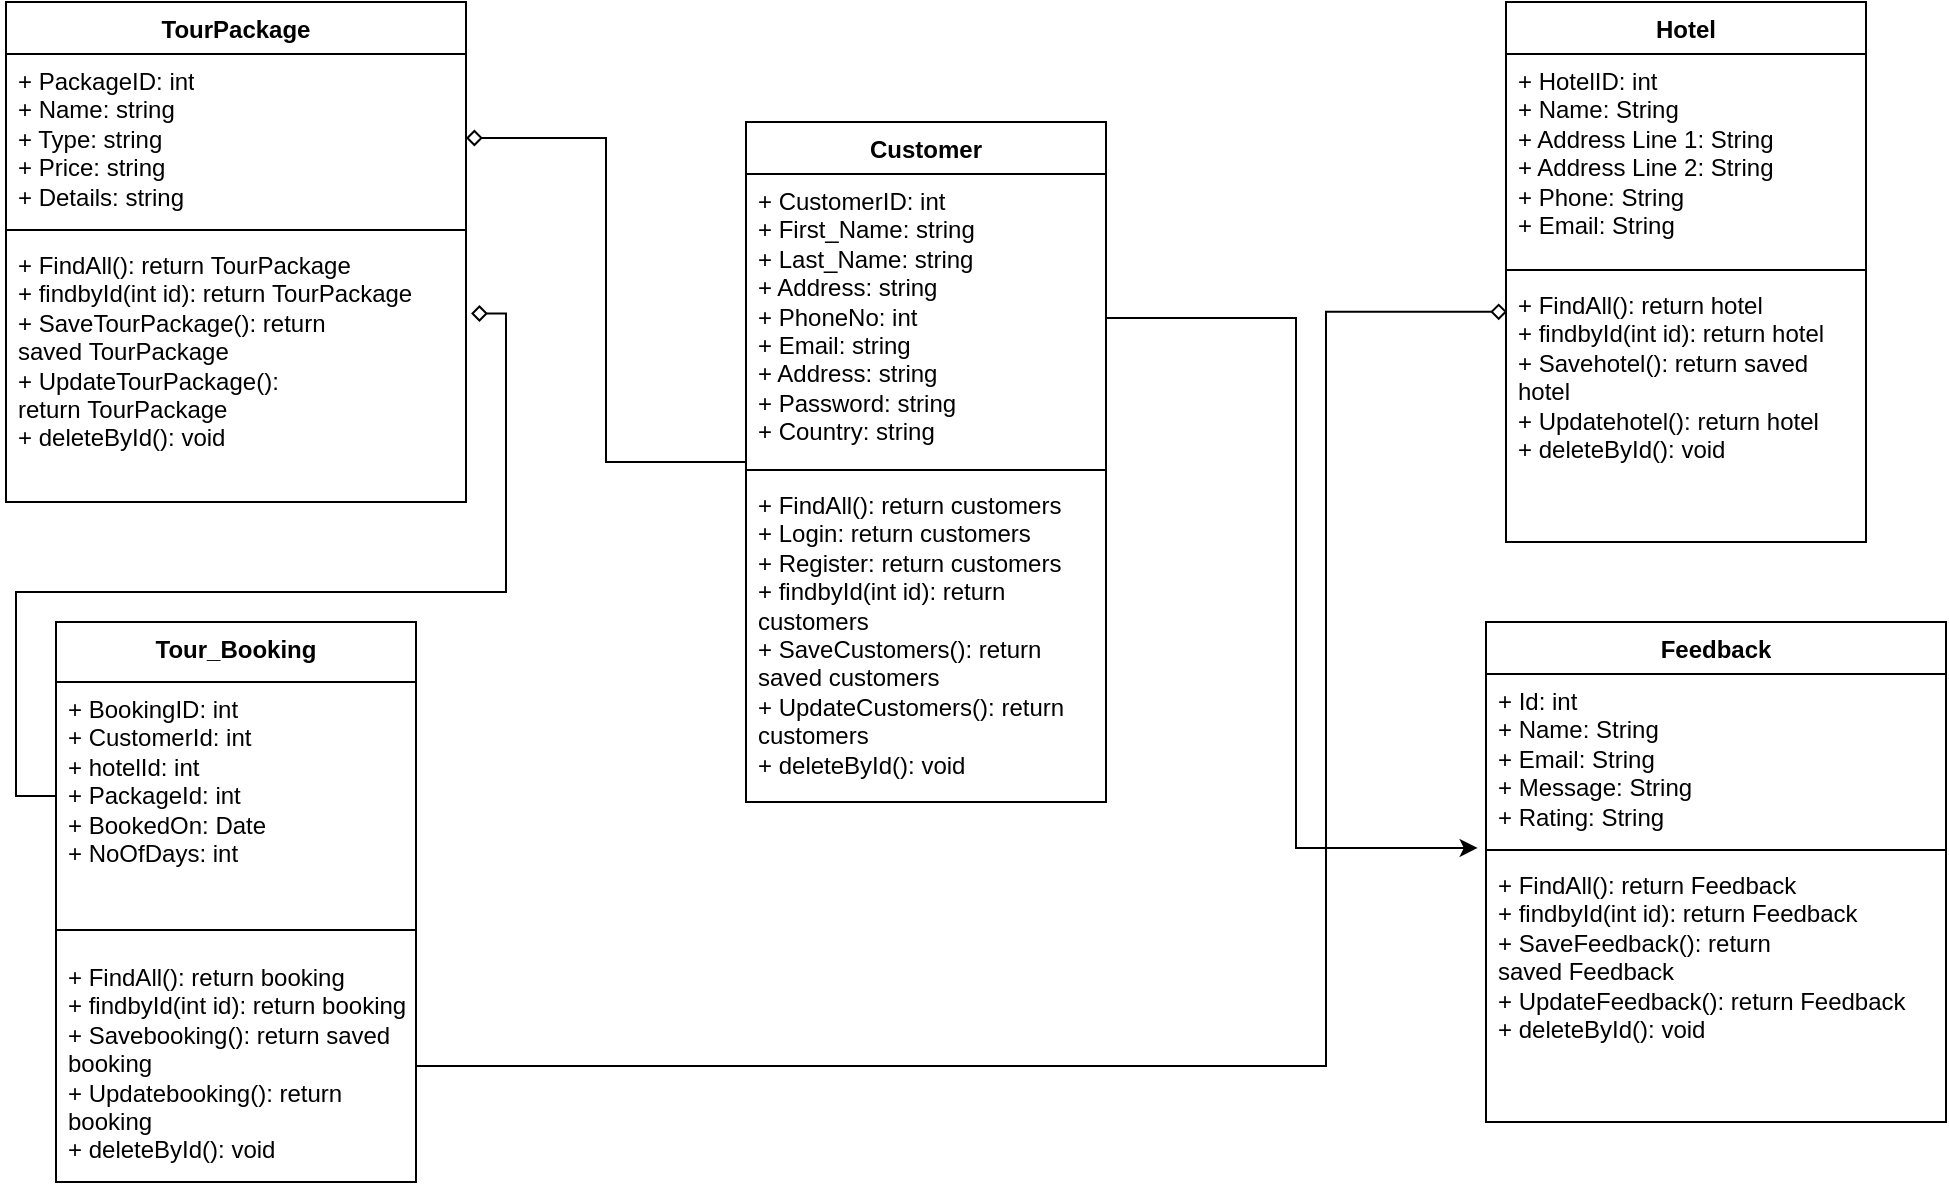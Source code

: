 <mxfile version="21.3.8" type="github">
  <diagram name="Page-1" id="bnu2dSghorLNrWTK2V-a">
    <mxGraphModel dx="799" dy="448" grid="1" gridSize="10" guides="1" tooltips="1" connect="1" arrows="1" fold="1" page="1" pageScale="1" pageWidth="1169" pageHeight="827" math="0" shadow="0">
      <root>
        <mxCell id="0" />
        <mxCell id="1" parent="0" />
        <mxCell id="ixuBxFV858osqqdPsNUR-3" style="edgeStyle=orthogonalEdgeStyle;rounded=0;orthogonalLoop=1;jettySize=auto;html=1;entryX=1;entryY=0.5;entryDx=0;entryDy=0;endArrow=diamond;endFill=0;" edge="1" parent="1" source="KHNytJC65dDUJxfTVJpx-1" target="KHNytJC65dDUJxfTVJpx-19">
          <mxGeometry relative="1" as="geometry" />
        </mxCell>
        <mxCell id="KHNytJC65dDUJxfTVJpx-1" value="Customer" style="swimlane;fontStyle=1;align=center;verticalAlign=top;childLayout=stackLayout;horizontal=1;startSize=26;horizontalStack=0;resizeParent=1;resizeParentMax=0;resizeLast=0;collapsible=1;marginBottom=0;whiteSpace=wrap;html=1;" parent="1" vertex="1">
          <mxGeometry x="420" y="100" width="180" height="340" as="geometry">
            <mxRectangle x="100" y="80" width="100" height="30" as="alternateBounds" />
          </mxGeometry>
        </mxCell>
        <mxCell id="KHNytJC65dDUJxfTVJpx-2" value="+ CustomerID: int&lt;br&gt;+ First_Name: string&lt;br&gt;+ Last_Name: string&lt;br&gt;+ Address: string&lt;br&gt;+ PhoneNo: int&lt;br&gt;+ Email: string&lt;br&gt;+ Address: string&lt;br&gt;+ Password: string&lt;br&gt;+ Country: string" style="text;strokeColor=none;fillColor=none;align=left;verticalAlign=top;spacingLeft=4;spacingRight=4;overflow=hidden;rotatable=0;points=[[0,0.5],[1,0.5]];portConstraint=eastwest;whiteSpace=wrap;html=1;" parent="KHNytJC65dDUJxfTVJpx-1" vertex="1">
          <mxGeometry y="26" width="180" height="144" as="geometry" />
        </mxCell>
        <mxCell id="KHNytJC65dDUJxfTVJpx-3" value="" style="line;strokeWidth=1;fillColor=none;align=left;verticalAlign=middle;spacingTop=-1;spacingLeft=3;spacingRight=3;rotatable=0;labelPosition=right;points=[];portConstraint=eastwest;strokeColor=inherit;" parent="KHNytJC65dDUJxfTVJpx-1" vertex="1">
          <mxGeometry y="170" width="180" height="8" as="geometry" />
        </mxCell>
        <mxCell id="KHNytJC65dDUJxfTVJpx-4" value="+ FindAll(): return customers&lt;br&gt;+ Login: return customers&lt;br&gt;+ Register: return customers&lt;br&gt;+ findbyId(int id): return customers&lt;br&gt;+ SaveCustomers(): return saved customers&lt;br&gt;+ UpdateCustomers(): return customers&lt;br&gt;+ deleteById(): void" style="text;strokeColor=none;fillColor=none;align=left;verticalAlign=top;spacingLeft=4;spacingRight=4;overflow=hidden;rotatable=0;points=[[0,0.5],[1,0.5]];portConstraint=eastwest;whiteSpace=wrap;html=1;" parent="KHNytJC65dDUJxfTVJpx-1" vertex="1">
          <mxGeometry y="178" width="180" height="162" as="geometry" />
        </mxCell>
        <mxCell id="KHNytJC65dDUJxfTVJpx-5" value="Tour_Booking" style="swimlane;fontStyle=1;align=center;verticalAlign=top;childLayout=stackLayout;horizontal=1;startSize=30;horizontalStack=0;resizeParent=1;resizeParentMax=0;resizeLast=0;collapsible=1;marginBottom=0;whiteSpace=wrap;html=1;" parent="1" vertex="1">
          <mxGeometry x="75" y="350" width="180" height="280" as="geometry">
            <mxRectangle x="100" y="80" width="100" height="30" as="alternateBounds" />
          </mxGeometry>
        </mxCell>
        <mxCell id="KHNytJC65dDUJxfTVJpx-6" value="+ BookingID: int&lt;br&gt;+ CustomerId: int&lt;br&gt;+ hotelId: int&lt;br&gt;+ PackageId: int&lt;br&gt;+ BookedOn: Date&lt;br&gt;+ NoOfDays: int" style="text;strokeColor=none;fillColor=none;align=left;verticalAlign=top;spacingLeft=4;spacingRight=4;overflow=hidden;rotatable=0;points=[[0,0.5],[1,0.5]];portConstraint=eastwest;whiteSpace=wrap;html=1;" parent="KHNytJC65dDUJxfTVJpx-5" vertex="1">
          <mxGeometry y="30" width="180" height="114" as="geometry" />
        </mxCell>
        <mxCell id="KHNytJC65dDUJxfTVJpx-7" value="" style="line;strokeWidth=1;fillColor=none;align=left;verticalAlign=middle;spacingTop=-1;spacingLeft=3;spacingRight=3;rotatable=0;labelPosition=right;points=[];portConstraint=eastwest;strokeColor=inherit;" parent="KHNytJC65dDUJxfTVJpx-5" vertex="1">
          <mxGeometry y="144" width="180" height="20" as="geometry" />
        </mxCell>
        <mxCell id="KHNytJC65dDUJxfTVJpx-8" value="+ FindAll(): return booking&lt;br style=&quot;border-color: var(--border-color);&quot;&gt;+ findbyId(int id): return booking&lt;br style=&quot;border-color: var(--border-color);&quot;&gt;+ Savebooking(): return saved booking&lt;br style=&quot;border-color: var(--border-color);&quot;&gt;+ Updatebooking(): return booking&lt;br style=&quot;border-color: var(--border-color);&quot;&gt;+ deleteById(): void" style="text;strokeColor=none;fillColor=none;align=left;verticalAlign=top;spacingLeft=4;spacingRight=4;overflow=hidden;rotatable=0;points=[[0,0.5],[1,0.5]];portConstraint=eastwest;whiteSpace=wrap;html=1;" parent="KHNytJC65dDUJxfTVJpx-5" vertex="1">
          <mxGeometry y="164" width="180" height="116" as="geometry" />
        </mxCell>
        <mxCell id="KHNytJC65dDUJxfTVJpx-10" value="Hotel" style="swimlane;fontStyle=1;align=center;verticalAlign=top;childLayout=stackLayout;horizontal=1;startSize=26;horizontalStack=0;resizeParent=1;resizeParentMax=0;resizeLast=0;collapsible=1;marginBottom=0;whiteSpace=wrap;html=1;" parent="1" vertex="1">
          <mxGeometry x="800" y="40" width="180" height="270" as="geometry">
            <mxRectangle x="100" y="80" width="100" height="30" as="alternateBounds" />
          </mxGeometry>
        </mxCell>
        <mxCell id="KHNytJC65dDUJxfTVJpx-11" value="+ HotelID: int&lt;br&gt;+ Name: String&lt;br&gt;+ Address Line 1: String&lt;br&gt;+ Address Line 2: String&lt;br&gt;+ Phone: String&lt;br&gt;+ Email: String" style="text;strokeColor=none;fillColor=none;align=left;verticalAlign=top;spacingLeft=4;spacingRight=4;overflow=hidden;rotatable=0;points=[[0,0.5],[1,0.5]];portConstraint=eastwest;whiteSpace=wrap;html=1;" parent="KHNytJC65dDUJxfTVJpx-10" vertex="1">
          <mxGeometry y="26" width="180" height="104" as="geometry" />
        </mxCell>
        <mxCell id="KHNytJC65dDUJxfTVJpx-12" value="" style="line;strokeWidth=1;fillColor=none;align=left;verticalAlign=middle;spacingTop=-1;spacingLeft=3;spacingRight=3;rotatable=0;labelPosition=right;points=[];portConstraint=eastwest;strokeColor=inherit;" parent="KHNytJC65dDUJxfTVJpx-10" vertex="1">
          <mxGeometry y="130" width="180" height="8" as="geometry" />
        </mxCell>
        <mxCell id="KHNytJC65dDUJxfTVJpx-13" value="+ FindAll(): return hotel&lt;br style=&quot;border-color: var(--border-color);&quot;&gt;+ findbyId(int id): return hotel&lt;br style=&quot;border-color: var(--border-color);&quot;&gt;+ Savehotel(): return saved hotel&lt;br style=&quot;border-color: var(--border-color);&quot;&gt;+ Updatehotel(): return hotel&lt;br style=&quot;border-color: var(--border-color);&quot;&gt;+ deleteById(): void" style="text;strokeColor=none;fillColor=none;align=left;verticalAlign=top;spacingLeft=4;spacingRight=4;overflow=hidden;rotatable=0;points=[[0,0.5],[1,0.5]];portConstraint=eastwest;whiteSpace=wrap;html=1;" parent="KHNytJC65dDUJxfTVJpx-10" vertex="1">
          <mxGeometry y="138" width="180" height="132" as="geometry" />
        </mxCell>
        <mxCell id="KHNytJC65dDUJxfTVJpx-14" value="Feedback" style="swimlane;fontStyle=1;align=center;verticalAlign=top;childLayout=stackLayout;horizontal=1;startSize=26;horizontalStack=0;resizeParent=1;resizeParentMax=0;resizeLast=0;collapsible=1;marginBottom=0;whiteSpace=wrap;html=1;" parent="1" vertex="1">
          <mxGeometry x="790" y="350" width="230" height="250" as="geometry">
            <mxRectangle x="100" y="80" width="100" height="30" as="alternateBounds" />
          </mxGeometry>
        </mxCell>
        <mxCell id="KHNytJC65dDUJxfTVJpx-15" value="+ Id: int&lt;br style=&quot;border-color: var(--border-color);&quot;&gt;+ Name: String&lt;br style=&quot;border-color: var(--border-color);&quot;&gt;+ Email: String&lt;br style=&quot;border-color: var(--border-color);&quot;&gt;+ Message: String&lt;br style=&quot;border-color: var(--border-color);&quot;&gt;+ Rating: String" style="text;strokeColor=none;fillColor=none;align=left;verticalAlign=top;spacingLeft=4;spacingRight=4;overflow=hidden;rotatable=0;points=[[0,0.5],[1,0.5]];portConstraint=eastwest;whiteSpace=wrap;html=1;" parent="KHNytJC65dDUJxfTVJpx-14" vertex="1">
          <mxGeometry y="26" width="230" height="84" as="geometry" />
        </mxCell>
        <mxCell id="KHNytJC65dDUJxfTVJpx-16" value="" style="line;strokeWidth=1;fillColor=none;align=left;verticalAlign=middle;spacingTop=-1;spacingLeft=3;spacingRight=3;rotatable=0;labelPosition=right;points=[];portConstraint=eastwest;strokeColor=inherit;" parent="KHNytJC65dDUJxfTVJpx-14" vertex="1">
          <mxGeometry y="110" width="230" height="8" as="geometry" />
        </mxCell>
        <mxCell id="KHNytJC65dDUJxfTVJpx-17" value="+ FindAll(): return&amp;nbsp;Feedback&lt;br style=&quot;border-color: var(--border-color);&quot;&gt;+ findbyId(int id): return&amp;nbsp;Feedback&lt;br style=&quot;border-color: var(--border-color);&quot;&gt;+ SaveFeedback(): return saved&amp;nbsp;Feedback&lt;br style=&quot;border-color: var(--border-color);&quot;&gt;+ UpdateFeedback(): return Feedback&lt;br style=&quot;border-color: var(--border-color);&quot;&gt;+ deleteById(): void" style="text;strokeColor=none;fillColor=none;align=left;verticalAlign=top;spacingLeft=4;spacingRight=4;overflow=hidden;rotatable=0;points=[[0,0.5],[1,0.5]];portConstraint=eastwest;whiteSpace=wrap;html=1;" parent="KHNytJC65dDUJxfTVJpx-14" vertex="1">
          <mxGeometry y="118" width="230" height="132" as="geometry" />
        </mxCell>
        <mxCell id="KHNytJC65dDUJxfTVJpx-18" value="TourPackage" style="swimlane;fontStyle=1;align=center;verticalAlign=top;childLayout=stackLayout;horizontal=1;startSize=26;horizontalStack=0;resizeParent=1;resizeParentMax=0;resizeLast=0;collapsible=1;marginBottom=0;whiteSpace=wrap;html=1;" parent="1" vertex="1">
          <mxGeometry x="50" y="40" width="230" height="250" as="geometry">
            <mxRectangle x="100" y="80" width="100" height="30" as="alternateBounds" />
          </mxGeometry>
        </mxCell>
        <mxCell id="KHNytJC65dDUJxfTVJpx-19" value="+ PackageID: int&lt;br&gt;+ Name: string&lt;br&gt;+ Type: string&lt;br&gt;+ Price: string&lt;br&gt;+ Details: string" style="text;strokeColor=none;fillColor=none;align=left;verticalAlign=top;spacingLeft=4;spacingRight=4;overflow=hidden;rotatable=0;points=[[0,0.5],[1,0.5]];portConstraint=eastwest;whiteSpace=wrap;html=1;" parent="KHNytJC65dDUJxfTVJpx-18" vertex="1">
          <mxGeometry y="26" width="230" height="84" as="geometry" />
        </mxCell>
        <mxCell id="KHNytJC65dDUJxfTVJpx-20" value="" style="line;strokeWidth=1;fillColor=none;align=left;verticalAlign=middle;spacingTop=-1;spacingLeft=3;spacingRight=3;rotatable=0;labelPosition=right;points=[];portConstraint=eastwest;strokeColor=inherit;" parent="KHNytJC65dDUJxfTVJpx-18" vertex="1">
          <mxGeometry y="110" width="230" height="8" as="geometry" />
        </mxCell>
        <mxCell id="KHNytJC65dDUJxfTVJpx-21" value="+ FindAll(): return&amp;nbsp;TourPackage&lt;br style=&quot;border-color: var(--border-color);&quot;&gt;+ findbyId(int id): return&amp;nbsp;TourPackage&lt;br style=&quot;border-color: var(--border-color);&quot;&gt;+ SaveTourPackage(): return saved&amp;nbsp;TourPackage&lt;br style=&quot;border-color: var(--border-color);&quot;&gt;+ UpdateTourPackage(): return&amp;nbsp;TourPackage&lt;br style=&quot;border-color: var(--border-color);&quot;&gt;+ deleteById(): void" style="text;strokeColor=none;fillColor=none;align=left;verticalAlign=top;spacingLeft=4;spacingRight=4;overflow=hidden;rotatable=0;points=[[0,0.5],[1,0.5]];portConstraint=eastwest;whiteSpace=wrap;html=1;" parent="KHNytJC65dDUJxfTVJpx-18" vertex="1">
          <mxGeometry y="118" width="230" height="132" as="geometry" />
        </mxCell>
        <mxCell id="ixuBxFV858osqqdPsNUR-1" style="edgeStyle=orthogonalEdgeStyle;rounded=0;orthogonalLoop=1;jettySize=auto;html=1;entryX=1.011;entryY=0.286;entryDx=0;entryDy=0;entryPerimeter=0;endArrow=diamond;endFill=0;" edge="1" parent="1" source="KHNytJC65dDUJxfTVJpx-6" target="KHNytJC65dDUJxfTVJpx-21">
          <mxGeometry relative="1" as="geometry" />
        </mxCell>
        <mxCell id="ixuBxFV858osqqdPsNUR-4" style="edgeStyle=orthogonalEdgeStyle;rounded=0;orthogonalLoop=1;jettySize=auto;html=1;entryX=-0.018;entryY=-0.038;entryDx=0;entryDy=0;entryPerimeter=0;" edge="1" parent="1" source="KHNytJC65dDUJxfTVJpx-2" target="KHNytJC65dDUJxfTVJpx-17">
          <mxGeometry relative="1" as="geometry" />
        </mxCell>
        <mxCell id="ixuBxFV858osqqdPsNUR-5" style="edgeStyle=orthogonalEdgeStyle;rounded=0;orthogonalLoop=1;jettySize=auto;html=1;endArrow=diamond;endFill=0;entryX=0.003;entryY=0.128;entryDx=0;entryDy=0;entryPerimeter=0;" edge="1" parent="1" source="KHNytJC65dDUJxfTVJpx-8" target="KHNytJC65dDUJxfTVJpx-13">
          <mxGeometry relative="1" as="geometry">
            <mxPoint x="770" y="150" as="targetPoint" />
            <Array as="points">
              <mxPoint x="710" y="572" />
              <mxPoint x="710" y="195" />
            </Array>
          </mxGeometry>
        </mxCell>
      </root>
    </mxGraphModel>
  </diagram>
</mxfile>
